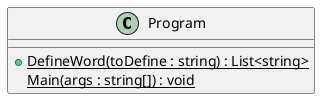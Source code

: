 @startuml Program

class Program
{
    {static} + DefineWord(toDefine : string) : List<string>
    {static} Main(args : string[]) : void
}

@enduml